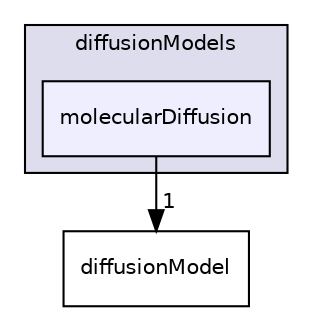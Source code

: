 digraph "molecularDiffusion" {
  bgcolor=transparent;
  compound=true
  node [ fontsize="10", fontname="Helvetica"];
  edge [ labelfontsize="10", labelfontname="Helvetica"];
  subgraph clusterdir_6ec2bdb0f036663acb1a5a50d7b40959 {
    graph [ bgcolor="#ddddee", pencolor="black", label="diffusionModels" fontname="Helvetica", fontsize="10", URL="dir_6ec2bdb0f036663acb1a5a50d7b40959.html"]
  dir_d19fbed9e8484b79d3af90d088632922 [shape=box, label="molecularDiffusion", style="filled", fillcolor="#eeeeff", pencolor="black", URL="dir_d19fbed9e8484b79d3af90d088632922.html"];
  }
  dir_1d76650e8364ab8ddb1be1d037305321 [shape=box label="diffusionModel" URL="dir_1d76650e8364ab8ddb1be1d037305321.html"];
  dir_d19fbed9e8484b79d3af90d088632922->dir_1d76650e8364ab8ddb1be1d037305321 [headlabel="1", labeldistance=1.5 headhref="dir_000236_000125.html"];
}
